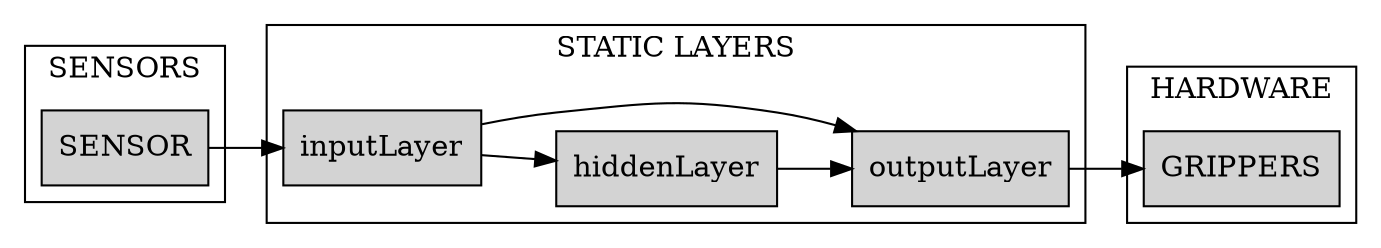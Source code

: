 digraph ANN {
	graph [rankdir=LR]
	node [shape=box]
	subgraph cluster_2 {
		node [style=filled]
		color=black label=SENSORS
		SENSOR
	}
	subgraph cluster_1 {
		node [style=filled]
		color=black label="STATIC LAYERS"
		inputLayer [label=inputLayer]
		inputLayer -> hiddenLayer
		inputLayer -> outputLayer
		outputLayer [label=outputLayer]
		hiddenLayer [label=hiddenLayer]
		hiddenLayer -> outputLayer
	}
	subgraph cluster_0 {
		node [style=filled]
		color=black label=HARDWARE
		GRIPPERS
	}
	outputLayer -> GRIPPERS
	SENSOR -> inputLayer
}
